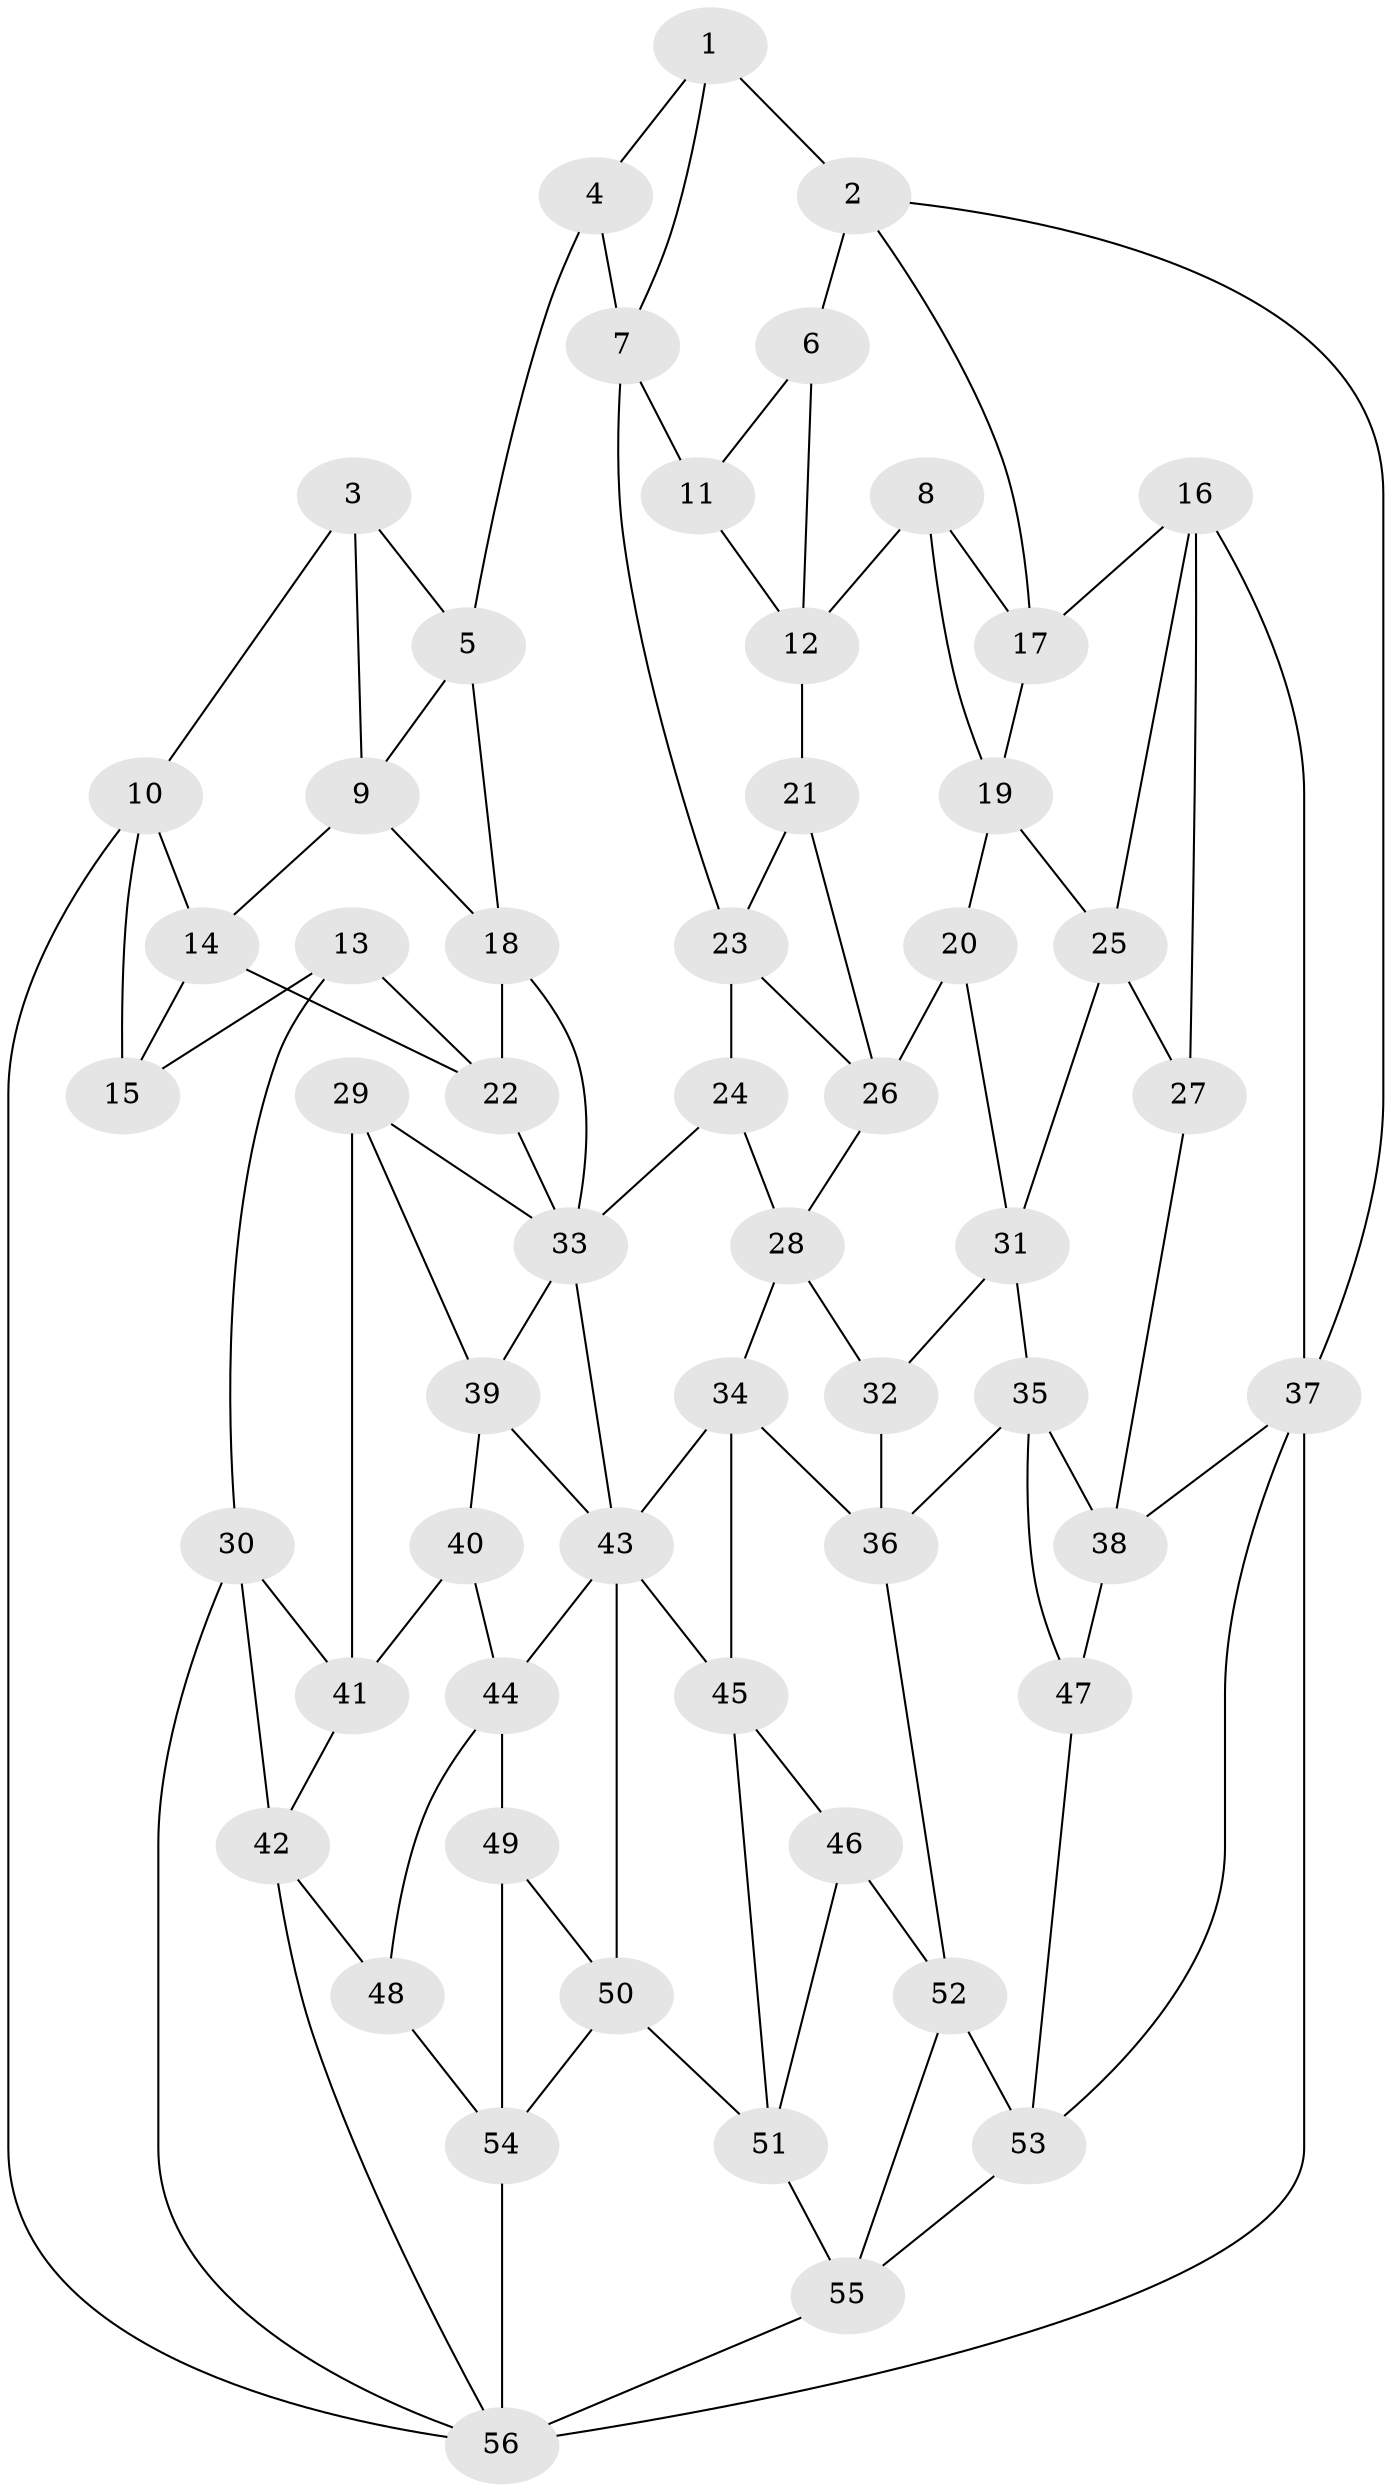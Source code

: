 // original degree distribution, {3: 0.018018018018018018, 4: 0.2702702702702703, 6: 0.24324324324324326, 5: 0.46846846846846846}
// Generated by graph-tools (version 1.1) at 2025/51/03/09/25 03:51:08]
// undirected, 56 vertices, 106 edges
graph export_dot {
graph [start="1"]
  node [color=gray90,style=filled];
  1;
  2;
  3;
  4;
  5;
  6;
  7;
  8;
  9;
  10;
  11;
  12;
  13;
  14;
  15;
  16;
  17;
  18;
  19;
  20;
  21;
  22;
  23;
  24;
  25;
  26;
  27;
  28;
  29;
  30;
  31;
  32;
  33;
  34;
  35;
  36;
  37;
  38;
  39;
  40;
  41;
  42;
  43;
  44;
  45;
  46;
  47;
  48;
  49;
  50;
  51;
  52;
  53;
  54;
  55;
  56;
  1 -- 2 [weight=1.0];
  1 -- 4 [weight=1.0];
  1 -- 7 [weight=1.0];
  2 -- 6 [weight=1.0];
  2 -- 17 [weight=1.0];
  2 -- 37 [weight=1.0];
  3 -- 5 [weight=1.0];
  3 -- 9 [weight=1.0];
  3 -- 10 [weight=1.0];
  4 -- 5 [weight=1.0];
  4 -- 7 [weight=1.0];
  5 -- 9 [weight=1.0];
  5 -- 18 [weight=1.0];
  6 -- 11 [weight=1.0];
  6 -- 12 [weight=1.0];
  7 -- 11 [weight=1.0];
  7 -- 23 [weight=1.0];
  8 -- 12 [weight=1.0];
  8 -- 17 [weight=1.0];
  8 -- 19 [weight=1.0];
  9 -- 14 [weight=1.0];
  9 -- 18 [weight=1.0];
  10 -- 14 [weight=1.0];
  10 -- 15 [weight=1.0];
  10 -- 56 [weight=1.0];
  11 -- 12 [weight=1.0];
  12 -- 21 [weight=1.0];
  13 -- 15 [weight=1.0];
  13 -- 22 [weight=1.0];
  13 -- 30 [weight=1.0];
  14 -- 15 [weight=1.0];
  14 -- 22 [weight=1.0];
  16 -- 17 [weight=1.0];
  16 -- 25 [weight=1.0];
  16 -- 27 [weight=1.0];
  16 -- 37 [weight=1.0];
  17 -- 19 [weight=1.0];
  18 -- 22 [weight=1.0];
  18 -- 33 [weight=1.0];
  19 -- 20 [weight=1.0];
  19 -- 25 [weight=1.0];
  20 -- 26 [weight=1.0];
  20 -- 31 [weight=1.0];
  21 -- 23 [weight=1.0];
  21 -- 26 [weight=1.0];
  22 -- 33 [weight=1.0];
  23 -- 24 [weight=1.0];
  23 -- 26 [weight=1.0];
  24 -- 28 [weight=1.0];
  24 -- 33 [weight=1.0];
  25 -- 27 [weight=1.0];
  25 -- 31 [weight=1.0];
  26 -- 28 [weight=1.0];
  27 -- 38 [weight=1.0];
  28 -- 32 [weight=1.0];
  28 -- 34 [weight=1.0];
  29 -- 33 [weight=1.0];
  29 -- 39 [weight=1.0];
  29 -- 41 [weight=1.0];
  30 -- 41 [weight=1.0];
  30 -- 42 [weight=1.0];
  30 -- 56 [weight=1.0];
  31 -- 32 [weight=1.0];
  31 -- 35 [weight=1.0];
  32 -- 36 [weight=1.0];
  33 -- 39 [weight=1.0];
  33 -- 43 [weight=1.0];
  34 -- 36 [weight=1.0];
  34 -- 43 [weight=1.0];
  34 -- 45 [weight=1.0];
  35 -- 36 [weight=1.0];
  35 -- 38 [weight=1.0];
  35 -- 47 [weight=1.0];
  36 -- 52 [weight=1.0];
  37 -- 38 [weight=1.0];
  37 -- 53 [weight=1.0];
  37 -- 56 [weight=2.0];
  38 -- 47 [weight=1.0];
  39 -- 40 [weight=1.0];
  39 -- 43 [weight=1.0];
  40 -- 41 [weight=1.0];
  40 -- 44 [weight=1.0];
  41 -- 42 [weight=1.0];
  42 -- 48 [weight=1.0];
  42 -- 56 [weight=1.0];
  43 -- 44 [weight=1.0];
  43 -- 45 [weight=1.0];
  43 -- 50 [weight=1.0];
  44 -- 48 [weight=1.0];
  44 -- 49 [weight=1.0];
  45 -- 46 [weight=1.0];
  45 -- 51 [weight=1.0];
  46 -- 51 [weight=1.0];
  46 -- 52 [weight=1.0];
  47 -- 53 [weight=1.0];
  48 -- 54 [weight=1.0];
  49 -- 50 [weight=1.0];
  49 -- 54 [weight=1.0];
  50 -- 51 [weight=1.0];
  50 -- 54 [weight=1.0];
  51 -- 55 [weight=1.0];
  52 -- 53 [weight=1.0];
  52 -- 55 [weight=1.0];
  53 -- 55 [weight=1.0];
  54 -- 56 [weight=1.0];
  55 -- 56 [weight=1.0];
}
